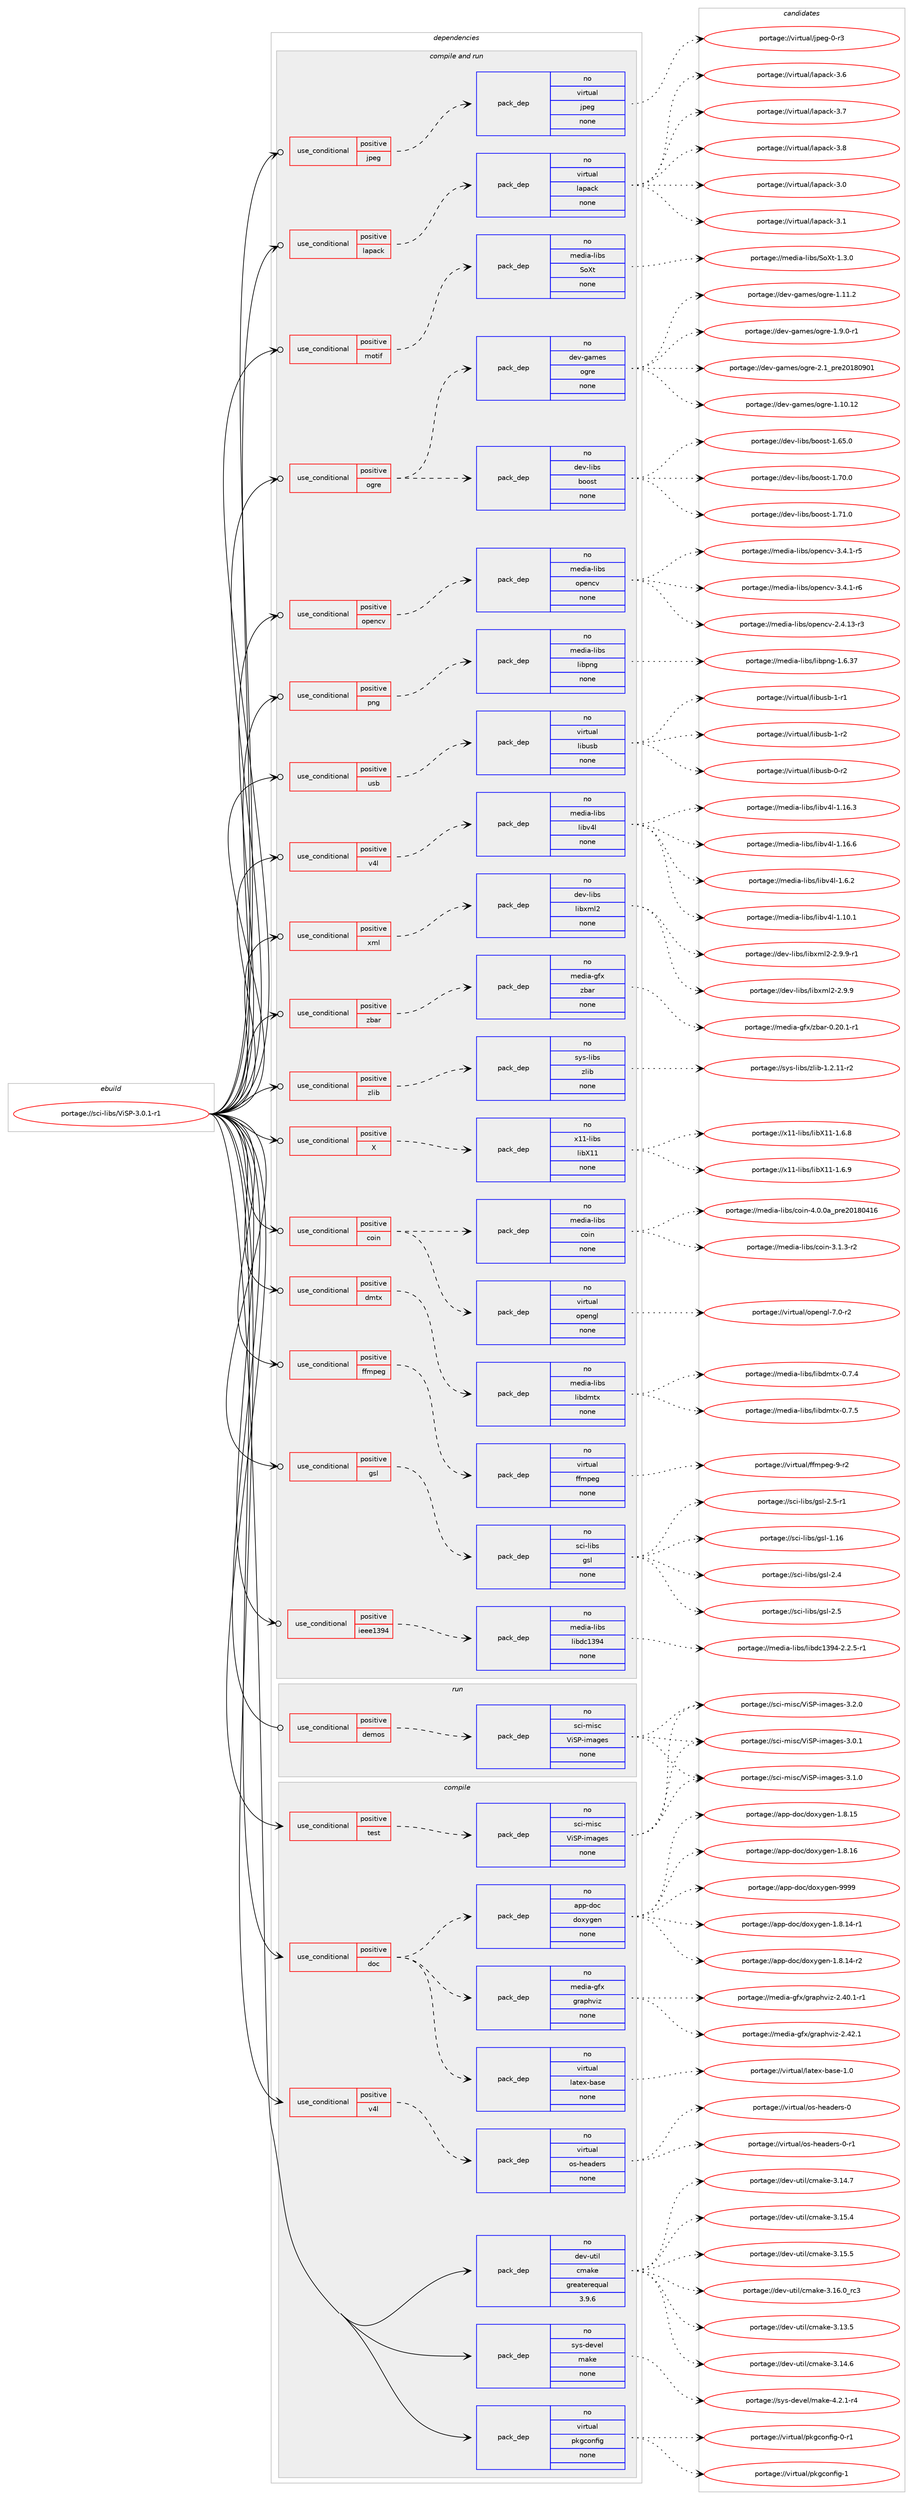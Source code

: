 digraph prolog {

# *************
# Graph options
# *************

newrank=true;
concentrate=true;
compound=true;
graph [rankdir=LR,fontname=Helvetica,fontsize=10,ranksep=1.5];#, ranksep=2.5, nodesep=0.2];
edge  [arrowhead=vee];
node  [fontname=Helvetica,fontsize=10];

# **********
# The ebuild
# **********

subgraph cluster_leftcol {
color=gray;
rank=same;
label=<<i>ebuild</i>>;
id [label="portage://sci-libs/ViSP-3.0.1-r1", color=red, width=4, href="../sci-libs/ViSP-3.0.1-r1.svg"];
}

# ****************
# The dependencies
# ****************

subgraph cluster_midcol {
color=gray;
label=<<i>dependencies</i>>;
subgraph cluster_compile {
fillcolor="#eeeeee";
style=filled;
label=<<i>compile</i>>;
subgraph cond96076 {
dependency388490 [label=<<TABLE BORDER="0" CELLBORDER="1" CELLSPACING="0" CELLPADDING="4"><TR><TD ROWSPAN="3" CELLPADDING="10">use_conditional</TD></TR><TR><TD>positive</TD></TR><TR><TD>doc</TD></TR></TABLE>>, shape=none, color=red];
subgraph pack285833 {
dependency388491 [label=<<TABLE BORDER="0" CELLBORDER="1" CELLSPACING="0" CELLPADDING="4" WIDTH="220"><TR><TD ROWSPAN="6" CELLPADDING="30">pack_dep</TD></TR><TR><TD WIDTH="110">no</TD></TR><TR><TD>app-doc</TD></TR><TR><TD>doxygen</TD></TR><TR><TD>none</TD></TR><TR><TD></TD></TR></TABLE>>, shape=none, color=blue];
}
dependency388490:e -> dependency388491:w [weight=20,style="dashed",arrowhead="vee"];
subgraph pack285834 {
dependency388492 [label=<<TABLE BORDER="0" CELLBORDER="1" CELLSPACING="0" CELLPADDING="4" WIDTH="220"><TR><TD ROWSPAN="6" CELLPADDING="30">pack_dep</TD></TR><TR><TD WIDTH="110">no</TD></TR><TR><TD>virtual</TD></TR><TR><TD>latex-base</TD></TR><TR><TD>none</TD></TR><TR><TD></TD></TR></TABLE>>, shape=none, color=blue];
}
dependency388490:e -> dependency388492:w [weight=20,style="dashed",arrowhead="vee"];
subgraph pack285835 {
dependency388493 [label=<<TABLE BORDER="0" CELLBORDER="1" CELLSPACING="0" CELLPADDING="4" WIDTH="220"><TR><TD ROWSPAN="6" CELLPADDING="30">pack_dep</TD></TR><TR><TD WIDTH="110">no</TD></TR><TR><TD>media-gfx</TD></TR><TR><TD>graphviz</TD></TR><TR><TD>none</TD></TR><TR><TD></TD></TR></TABLE>>, shape=none, color=blue];
}
dependency388490:e -> dependency388493:w [weight=20,style="dashed",arrowhead="vee"];
}
id:e -> dependency388490:w [weight=20,style="solid",arrowhead="vee"];
subgraph cond96077 {
dependency388494 [label=<<TABLE BORDER="0" CELLBORDER="1" CELLSPACING="0" CELLPADDING="4"><TR><TD ROWSPAN="3" CELLPADDING="10">use_conditional</TD></TR><TR><TD>positive</TD></TR><TR><TD>test</TD></TR></TABLE>>, shape=none, color=red];
subgraph pack285836 {
dependency388495 [label=<<TABLE BORDER="0" CELLBORDER="1" CELLSPACING="0" CELLPADDING="4" WIDTH="220"><TR><TD ROWSPAN="6" CELLPADDING="30">pack_dep</TD></TR><TR><TD WIDTH="110">no</TD></TR><TR><TD>sci-misc</TD></TR><TR><TD>ViSP-images</TD></TR><TR><TD>none</TD></TR><TR><TD></TD></TR></TABLE>>, shape=none, color=blue];
}
dependency388494:e -> dependency388495:w [weight=20,style="dashed",arrowhead="vee"];
}
id:e -> dependency388494:w [weight=20,style="solid",arrowhead="vee"];
subgraph cond96078 {
dependency388496 [label=<<TABLE BORDER="0" CELLBORDER="1" CELLSPACING="0" CELLPADDING="4"><TR><TD ROWSPAN="3" CELLPADDING="10">use_conditional</TD></TR><TR><TD>positive</TD></TR><TR><TD>v4l</TD></TR></TABLE>>, shape=none, color=red];
subgraph pack285837 {
dependency388497 [label=<<TABLE BORDER="0" CELLBORDER="1" CELLSPACING="0" CELLPADDING="4" WIDTH="220"><TR><TD ROWSPAN="6" CELLPADDING="30">pack_dep</TD></TR><TR><TD WIDTH="110">no</TD></TR><TR><TD>virtual</TD></TR><TR><TD>os-headers</TD></TR><TR><TD>none</TD></TR><TR><TD></TD></TR></TABLE>>, shape=none, color=blue];
}
dependency388496:e -> dependency388497:w [weight=20,style="dashed",arrowhead="vee"];
}
id:e -> dependency388496:w [weight=20,style="solid",arrowhead="vee"];
subgraph pack285838 {
dependency388498 [label=<<TABLE BORDER="0" CELLBORDER="1" CELLSPACING="0" CELLPADDING="4" WIDTH="220"><TR><TD ROWSPAN="6" CELLPADDING="30">pack_dep</TD></TR><TR><TD WIDTH="110">no</TD></TR><TR><TD>dev-util</TD></TR><TR><TD>cmake</TD></TR><TR><TD>greaterequal</TD></TR><TR><TD>3.9.6</TD></TR></TABLE>>, shape=none, color=blue];
}
id:e -> dependency388498:w [weight=20,style="solid",arrowhead="vee"];
subgraph pack285839 {
dependency388499 [label=<<TABLE BORDER="0" CELLBORDER="1" CELLSPACING="0" CELLPADDING="4" WIDTH="220"><TR><TD ROWSPAN="6" CELLPADDING="30">pack_dep</TD></TR><TR><TD WIDTH="110">no</TD></TR><TR><TD>sys-devel</TD></TR><TR><TD>make</TD></TR><TR><TD>none</TD></TR><TR><TD></TD></TR></TABLE>>, shape=none, color=blue];
}
id:e -> dependency388499:w [weight=20,style="solid",arrowhead="vee"];
subgraph pack285840 {
dependency388500 [label=<<TABLE BORDER="0" CELLBORDER="1" CELLSPACING="0" CELLPADDING="4" WIDTH="220"><TR><TD ROWSPAN="6" CELLPADDING="30">pack_dep</TD></TR><TR><TD WIDTH="110">no</TD></TR><TR><TD>virtual</TD></TR><TR><TD>pkgconfig</TD></TR><TR><TD>none</TD></TR><TR><TD></TD></TR></TABLE>>, shape=none, color=blue];
}
id:e -> dependency388500:w [weight=20,style="solid",arrowhead="vee"];
}
subgraph cluster_compileandrun {
fillcolor="#eeeeee";
style=filled;
label=<<i>compile and run</i>>;
subgraph cond96079 {
dependency388501 [label=<<TABLE BORDER="0" CELLBORDER="1" CELLSPACING="0" CELLPADDING="4"><TR><TD ROWSPAN="3" CELLPADDING="10">use_conditional</TD></TR><TR><TD>positive</TD></TR><TR><TD>X</TD></TR></TABLE>>, shape=none, color=red];
subgraph pack285841 {
dependency388502 [label=<<TABLE BORDER="0" CELLBORDER="1" CELLSPACING="0" CELLPADDING="4" WIDTH="220"><TR><TD ROWSPAN="6" CELLPADDING="30">pack_dep</TD></TR><TR><TD WIDTH="110">no</TD></TR><TR><TD>x11-libs</TD></TR><TR><TD>libX11</TD></TR><TR><TD>none</TD></TR><TR><TD></TD></TR></TABLE>>, shape=none, color=blue];
}
dependency388501:e -> dependency388502:w [weight=20,style="dashed",arrowhead="vee"];
}
id:e -> dependency388501:w [weight=20,style="solid",arrowhead="odotvee"];
subgraph cond96080 {
dependency388503 [label=<<TABLE BORDER="0" CELLBORDER="1" CELLSPACING="0" CELLPADDING="4"><TR><TD ROWSPAN="3" CELLPADDING="10">use_conditional</TD></TR><TR><TD>positive</TD></TR><TR><TD>coin</TD></TR></TABLE>>, shape=none, color=red];
subgraph pack285842 {
dependency388504 [label=<<TABLE BORDER="0" CELLBORDER="1" CELLSPACING="0" CELLPADDING="4" WIDTH="220"><TR><TD ROWSPAN="6" CELLPADDING="30">pack_dep</TD></TR><TR><TD WIDTH="110">no</TD></TR><TR><TD>media-libs</TD></TR><TR><TD>coin</TD></TR><TR><TD>none</TD></TR><TR><TD></TD></TR></TABLE>>, shape=none, color=blue];
}
dependency388503:e -> dependency388504:w [weight=20,style="dashed",arrowhead="vee"];
subgraph pack285843 {
dependency388505 [label=<<TABLE BORDER="0" CELLBORDER="1" CELLSPACING="0" CELLPADDING="4" WIDTH="220"><TR><TD ROWSPAN="6" CELLPADDING="30">pack_dep</TD></TR><TR><TD WIDTH="110">no</TD></TR><TR><TD>virtual</TD></TR><TR><TD>opengl</TD></TR><TR><TD>none</TD></TR><TR><TD></TD></TR></TABLE>>, shape=none, color=blue];
}
dependency388503:e -> dependency388505:w [weight=20,style="dashed",arrowhead="vee"];
}
id:e -> dependency388503:w [weight=20,style="solid",arrowhead="odotvee"];
subgraph cond96081 {
dependency388506 [label=<<TABLE BORDER="0" CELLBORDER="1" CELLSPACING="0" CELLPADDING="4"><TR><TD ROWSPAN="3" CELLPADDING="10">use_conditional</TD></TR><TR><TD>positive</TD></TR><TR><TD>dmtx</TD></TR></TABLE>>, shape=none, color=red];
subgraph pack285844 {
dependency388507 [label=<<TABLE BORDER="0" CELLBORDER="1" CELLSPACING="0" CELLPADDING="4" WIDTH="220"><TR><TD ROWSPAN="6" CELLPADDING="30">pack_dep</TD></TR><TR><TD WIDTH="110">no</TD></TR><TR><TD>media-libs</TD></TR><TR><TD>libdmtx</TD></TR><TR><TD>none</TD></TR><TR><TD></TD></TR></TABLE>>, shape=none, color=blue];
}
dependency388506:e -> dependency388507:w [weight=20,style="dashed",arrowhead="vee"];
}
id:e -> dependency388506:w [weight=20,style="solid",arrowhead="odotvee"];
subgraph cond96082 {
dependency388508 [label=<<TABLE BORDER="0" CELLBORDER="1" CELLSPACING="0" CELLPADDING="4"><TR><TD ROWSPAN="3" CELLPADDING="10">use_conditional</TD></TR><TR><TD>positive</TD></TR><TR><TD>ffmpeg</TD></TR></TABLE>>, shape=none, color=red];
subgraph pack285845 {
dependency388509 [label=<<TABLE BORDER="0" CELLBORDER="1" CELLSPACING="0" CELLPADDING="4" WIDTH="220"><TR><TD ROWSPAN="6" CELLPADDING="30">pack_dep</TD></TR><TR><TD WIDTH="110">no</TD></TR><TR><TD>virtual</TD></TR><TR><TD>ffmpeg</TD></TR><TR><TD>none</TD></TR><TR><TD></TD></TR></TABLE>>, shape=none, color=blue];
}
dependency388508:e -> dependency388509:w [weight=20,style="dashed",arrowhead="vee"];
}
id:e -> dependency388508:w [weight=20,style="solid",arrowhead="odotvee"];
subgraph cond96083 {
dependency388510 [label=<<TABLE BORDER="0" CELLBORDER="1" CELLSPACING="0" CELLPADDING="4"><TR><TD ROWSPAN="3" CELLPADDING="10">use_conditional</TD></TR><TR><TD>positive</TD></TR><TR><TD>gsl</TD></TR></TABLE>>, shape=none, color=red];
subgraph pack285846 {
dependency388511 [label=<<TABLE BORDER="0" CELLBORDER="1" CELLSPACING="0" CELLPADDING="4" WIDTH="220"><TR><TD ROWSPAN="6" CELLPADDING="30">pack_dep</TD></TR><TR><TD WIDTH="110">no</TD></TR><TR><TD>sci-libs</TD></TR><TR><TD>gsl</TD></TR><TR><TD>none</TD></TR><TR><TD></TD></TR></TABLE>>, shape=none, color=blue];
}
dependency388510:e -> dependency388511:w [weight=20,style="dashed",arrowhead="vee"];
}
id:e -> dependency388510:w [weight=20,style="solid",arrowhead="odotvee"];
subgraph cond96084 {
dependency388512 [label=<<TABLE BORDER="0" CELLBORDER="1" CELLSPACING="0" CELLPADDING="4"><TR><TD ROWSPAN="3" CELLPADDING="10">use_conditional</TD></TR><TR><TD>positive</TD></TR><TR><TD>ieee1394</TD></TR></TABLE>>, shape=none, color=red];
subgraph pack285847 {
dependency388513 [label=<<TABLE BORDER="0" CELLBORDER="1" CELLSPACING="0" CELLPADDING="4" WIDTH="220"><TR><TD ROWSPAN="6" CELLPADDING="30">pack_dep</TD></TR><TR><TD WIDTH="110">no</TD></TR><TR><TD>media-libs</TD></TR><TR><TD>libdc1394</TD></TR><TR><TD>none</TD></TR><TR><TD></TD></TR></TABLE>>, shape=none, color=blue];
}
dependency388512:e -> dependency388513:w [weight=20,style="dashed",arrowhead="vee"];
}
id:e -> dependency388512:w [weight=20,style="solid",arrowhead="odotvee"];
subgraph cond96085 {
dependency388514 [label=<<TABLE BORDER="0" CELLBORDER="1" CELLSPACING="0" CELLPADDING="4"><TR><TD ROWSPAN="3" CELLPADDING="10">use_conditional</TD></TR><TR><TD>positive</TD></TR><TR><TD>jpeg</TD></TR></TABLE>>, shape=none, color=red];
subgraph pack285848 {
dependency388515 [label=<<TABLE BORDER="0" CELLBORDER="1" CELLSPACING="0" CELLPADDING="4" WIDTH="220"><TR><TD ROWSPAN="6" CELLPADDING="30">pack_dep</TD></TR><TR><TD WIDTH="110">no</TD></TR><TR><TD>virtual</TD></TR><TR><TD>jpeg</TD></TR><TR><TD>none</TD></TR><TR><TD></TD></TR></TABLE>>, shape=none, color=blue];
}
dependency388514:e -> dependency388515:w [weight=20,style="dashed",arrowhead="vee"];
}
id:e -> dependency388514:w [weight=20,style="solid",arrowhead="odotvee"];
subgraph cond96086 {
dependency388516 [label=<<TABLE BORDER="0" CELLBORDER="1" CELLSPACING="0" CELLPADDING="4"><TR><TD ROWSPAN="3" CELLPADDING="10">use_conditional</TD></TR><TR><TD>positive</TD></TR><TR><TD>lapack</TD></TR></TABLE>>, shape=none, color=red];
subgraph pack285849 {
dependency388517 [label=<<TABLE BORDER="0" CELLBORDER="1" CELLSPACING="0" CELLPADDING="4" WIDTH="220"><TR><TD ROWSPAN="6" CELLPADDING="30">pack_dep</TD></TR><TR><TD WIDTH="110">no</TD></TR><TR><TD>virtual</TD></TR><TR><TD>lapack</TD></TR><TR><TD>none</TD></TR><TR><TD></TD></TR></TABLE>>, shape=none, color=blue];
}
dependency388516:e -> dependency388517:w [weight=20,style="dashed",arrowhead="vee"];
}
id:e -> dependency388516:w [weight=20,style="solid",arrowhead="odotvee"];
subgraph cond96087 {
dependency388518 [label=<<TABLE BORDER="0" CELLBORDER="1" CELLSPACING="0" CELLPADDING="4"><TR><TD ROWSPAN="3" CELLPADDING="10">use_conditional</TD></TR><TR><TD>positive</TD></TR><TR><TD>motif</TD></TR></TABLE>>, shape=none, color=red];
subgraph pack285850 {
dependency388519 [label=<<TABLE BORDER="0" CELLBORDER="1" CELLSPACING="0" CELLPADDING="4" WIDTH="220"><TR><TD ROWSPAN="6" CELLPADDING="30">pack_dep</TD></TR><TR><TD WIDTH="110">no</TD></TR><TR><TD>media-libs</TD></TR><TR><TD>SoXt</TD></TR><TR><TD>none</TD></TR><TR><TD></TD></TR></TABLE>>, shape=none, color=blue];
}
dependency388518:e -> dependency388519:w [weight=20,style="dashed",arrowhead="vee"];
}
id:e -> dependency388518:w [weight=20,style="solid",arrowhead="odotvee"];
subgraph cond96088 {
dependency388520 [label=<<TABLE BORDER="0" CELLBORDER="1" CELLSPACING="0" CELLPADDING="4"><TR><TD ROWSPAN="3" CELLPADDING="10">use_conditional</TD></TR><TR><TD>positive</TD></TR><TR><TD>ogre</TD></TR></TABLE>>, shape=none, color=red];
subgraph pack285851 {
dependency388521 [label=<<TABLE BORDER="0" CELLBORDER="1" CELLSPACING="0" CELLPADDING="4" WIDTH="220"><TR><TD ROWSPAN="6" CELLPADDING="30">pack_dep</TD></TR><TR><TD WIDTH="110">no</TD></TR><TR><TD>dev-games</TD></TR><TR><TD>ogre</TD></TR><TR><TD>none</TD></TR><TR><TD></TD></TR></TABLE>>, shape=none, color=blue];
}
dependency388520:e -> dependency388521:w [weight=20,style="dashed",arrowhead="vee"];
subgraph pack285852 {
dependency388522 [label=<<TABLE BORDER="0" CELLBORDER="1" CELLSPACING="0" CELLPADDING="4" WIDTH="220"><TR><TD ROWSPAN="6" CELLPADDING="30">pack_dep</TD></TR><TR><TD WIDTH="110">no</TD></TR><TR><TD>dev-libs</TD></TR><TR><TD>boost</TD></TR><TR><TD>none</TD></TR><TR><TD></TD></TR></TABLE>>, shape=none, color=blue];
}
dependency388520:e -> dependency388522:w [weight=20,style="dashed",arrowhead="vee"];
}
id:e -> dependency388520:w [weight=20,style="solid",arrowhead="odotvee"];
subgraph cond96089 {
dependency388523 [label=<<TABLE BORDER="0" CELLBORDER="1" CELLSPACING="0" CELLPADDING="4"><TR><TD ROWSPAN="3" CELLPADDING="10">use_conditional</TD></TR><TR><TD>positive</TD></TR><TR><TD>opencv</TD></TR></TABLE>>, shape=none, color=red];
subgraph pack285853 {
dependency388524 [label=<<TABLE BORDER="0" CELLBORDER="1" CELLSPACING="0" CELLPADDING="4" WIDTH="220"><TR><TD ROWSPAN="6" CELLPADDING="30">pack_dep</TD></TR><TR><TD WIDTH="110">no</TD></TR><TR><TD>media-libs</TD></TR><TR><TD>opencv</TD></TR><TR><TD>none</TD></TR><TR><TD></TD></TR></TABLE>>, shape=none, color=blue];
}
dependency388523:e -> dependency388524:w [weight=20,style="dashed",arrowhead="vee"];
}
id:e -> dependency388523:w [weight=20,style="solid",arrowhead="odotvee"];
subgraph cond96090 {
dependency388525 [label=<<TABLE BORDER="0" CELLBORDER="1" CELLSPACING="0" CELLPADDING="4"><TR><TD ROWSPAN="3" CELLPADDING="10">use_conditional</TD></TR><TR><TD>positive</TD></TR><TR><TD>png</TD></TR></TABLE>>, shape=none, color=red];
subgraph pack285854 {
dependency388526 [label=<<TABLE BORDER="0" CELLBORDER="1" CELLSPACING="0" CELLPADDING="4" WIDTH="220"><TR><TD ROWSPAN="6" CELLPADDING="30">pack_dep</TD></TR><TR><TD WIDTH="110">no</TD></TR><TR><TD>media-libs</TD></TR><TR><TD>libpng</TD></TR><TR><TD>none</TD></TR><TR><TD></TD></TR></TABLE>>, shape=none, color=blue];
}
dependency388525:e -> dependency388526:w [weight=20,style="dashed",arrowhead="vee"];
}
id:e -> dependency388525:w [weight=20,style="solid",arrowhead="odotvee"];
subgraph cond96091 {
dependency388527 [label=<<TABLE BORDER="0" CELLBORDER="1" CELLSPACING="0" CELLPADDING="4"><TR><TD ROWSPAN="3" CELLPADDING="10">use_conditional</TD></TR><TR><TD>positive</TD></TR><TR><TD>usb</TD></TR></TABLE>>, shape=none, color=red];
subgraph pack285855 {
dependency388528 [label=<<TABLE BORDER="0" CELLBORDER="1" CELLSPACING="0" CELLPADDING="4" WIDTH="220"><TR><TD ROWSPAN="6" CELLPADDING="30">pack_dep</TD></TR><TR><TD WIDTH="110">no</TD></TR><TR><TD>virtual</TD></TR><TR><TD>libusb</TD></TR><TR><TD>none</TD></TR><TR><TD></TD></TR></TABLE>>, shape=none, color=blue];
}
dependency388527:e -> dependency388528:w [weight=20,style="dashed",arrowhead="vee"];
}
id:e -> dependency388527:w [weight=20,style="solid",arrowhead="odotvee"];
subgraph cond96092 {
dependency388529 [label=<<TABLE BORDER="0" CELLBORDER="1" CELLSPACING="0" CELLPADDING="4"><TR><TD ROWSPAN="3" CELLPADDING="10">use_conditional</TD></TR><TR><TD>positive</TD></TR><TR><TD>v4l</TD></TR></TABLE>>, shape=none, color=red];
subgraph pack285856 {
dependency388530 [label=<<TABLE BORDER="0" CELLBORDER="1" CELLSPACING="0" CELLPADDING="4" WIDTH="220"><TR><TD ROWSPAN="6" CELLPADDING="30">pack_dep</TD></TR><TR><TD WIDTH="110">no</TD></TR><TR><TD>media-libs</TD></TR><TR><TD>libv4l</TD></TR><TR><TD>none</TD></TR><TR><TD></TD></TR></TABLE>>, shape=none, color=blue];
}
dependency388529:e -> dependency388530:w [weight=20,style="dashed",arrowhead="vee"];
}
id:e -> dependency388529:w [weight=20,style="solid",arrowhead="odotvee"];
subgraph cond96093 {
dependency388531 [label=<<TABLE BORDER="0" CELLBORDER="1" CELLSPACING="0" CELLPADDING="4"><TR><TD ROWSPAN="3" CELLPADDING="10">use_conditional</TD></TR><TR><TD>positive</TD></TR><TR><TD>xml</TD></TR></TABLE>>, shape=none, color=red];
subgraph pack285857 {
dependency388532 [label=<<TABLE BORDER="0" CELLBORDER="1" CELLSPACING="0" CELLPADDING="4" WIDTH="220"><TR><TD ROWSPAN="6" CELLPADDING="30">pack_dep</TD></TR><TR><TD WIDTH="110">no</TD></TR><TR><TD>dev-libs</TD></TR><TR><TD>libxml2</TD></TR><TR><TD>none</TD></TR><TR><TD></TD></TR></TABLE>>, shape=none, color=blue];
}
dependency388531:e -> dependency388532:w [weight=20,style="dashed",arrowhead="vee"];
}
id:e -> dependency388531:w [weight=20,style="solid",arrowhead="odotvee"];
subgraph cond96094 {
dependency388533 [label=<<TABLE BORDER="0" CELLBORDER="1" CELLSPACING="0" CELLPADDING="4"><TR><TD ROWSPAN="3" CELLPADDING="10">use_conditional</TD></TR><TR><TD>positive</TD></TR><TR><TD>zbar</TD></TR></TABLE>>, shape=none, color=red];
subgraph pack285858 {
dependency388534 [label=<<TABLE BORDER="0" CELLBORDER="1" CELLSPACING="0" CELLPADDING="4" WIDTH="220"><TR><TD ROWSPAN="6" CELLPADDING="30">pack_dep</TD></TR><TR><TD WIDTH="110">no</TD></TR><TR><TD>media-gfx</TD></TR><TR><TD>zbar</TD></TR><TR><TD>none</TD></TR><TR><TD></TD></TR></TABLE>>, shape=none, color=blue];
}
dependency388533:e -> dependency388534:w [weight=20,style="dashed",arrowhead="vee"];
}
id:e -> dependency388533:w [weight=20,style="solid",arrowhead="odotvee"];
subgraph cond96095 {
dependency388535 [label=<<TABLE BORDER="0" CELLBORDER="1" CELLSPACING="0" CELLPADDING="4"><TR><TD ROWSPAN="3" CELLPADDING="10">use_conditional</TD></TR><TR><TD>positive</TD></TR><TR><TD>zlib</TD></TR></TABLE>>, shape=none, color=red];
subgraph pack285859 {
dependency388536 [label=<<TABLE BORDER="0" CELLBORDER="1" CELLSPACING="0" CELLPADDING="4" WIDTH="220"><TR><TD ROWSPAN="6" CELLPADDING="30">pack_dep</TD></TR><TR><TD WIDTH="110">no</TD></TR><TR><TD>sys-libs</TD></TR><TR><TD>zlib</TD></TR><TR><TD>none</TD></TR><TR><TD></TD></TR></TABLE>>, shape=none, color=blue];
}
dependency388535:e -> dependency388536:w [weight=20,style="dashed",arrowhead="vee"];
}
id:e -> dependency388535:w [weight=20,style="solid",arrowhead="odotvee"];
}
subgraph cluster_run {
fillcolor="#eeeeee";
style=filled;
label=<<i>run</i>>;
subgraph cond96096 {
dependency388537 [label=<<TABLE BORDER="0" CELLBORDER="1" CELLSPACING="0" CELLPADDING="4"><TR><TD ROWSPAN="3" CELLPADDING="10">use_conditional</TD></TR><TR><TD>positive</TD></TR><TR><TD>demos</TD></TR></TABLE>>, shape=none, color=red];
subgraph pack285860 {
dependency388538 [label=<<TABLE BORDER="0" CELLBORDER="1" CELLSPACING="0" CELLPADDING="4" WIDTH="220"><TR><TD ROWSPAN="6" CELLPADDING="30">pack_dep</TD></TR><TR><TD WIDTH="110">no</TD></TR><TR><TD>sci-misc</TD></TR><TR><TD>ViSP-images</TD></TR><TR><TD>none</TD></TR><TR><TD></TD></TR></TABLE>>, shape=none, color=blue];
}
dependency388537:e -> dependency388538:w [weight=20,style="dashed",arrowhead="vee"];
}
id:e -> dependency388537:w [weight=20,style="solid",arrowhead="odot"];
}
}

# **************
# The candidates
# **************

subgraph cluster_choices {
rank=same;
color=gray;
label=<<i>candidates</i>>;

subgraph choice285833 {
color=black;
nodesep=1;
choiceportage97112112451001119947100111120121103101110454946564649524511449 [label="portage://app-doc/doxygen-1.8.14-r1", color=red, width=4,href="../app-doc/doxygen-1.8.14-r1.svg"];
choiceportage97112112451001119947100111120121103101110454946564649524511450 [label="portage://app-doc/doxygen-1.8.14-r2", color=red, width=4,href="../app-doc/doxygen-1.8.14-r2.svg"];
choiceportage9711211245100111994710011112012110310111045494656464953 [label="portage://app-doc/doxygen-1.8.15", color=red, width=4,href="../app-doc/doxygen-1.8.15.svg"];
choiceportage9711211245100111994710011112012110310111045494656464954 [label="portage://app-doc/doxygen-1.8.16", color=red, width=4,href="../app-doc/doxygen-1.8.16.svg"];
choiceportage971121124510011199471001111201211031011104557575757 [label="portage://app-doc/doxygen-9999", color=red, width=4,href="../app-doc/doxygen-9999.svg"];
dependency388491:e -> choiceportage97112112451001119947100111120121103101110454946564649524511449:w [style=dotted,weight="100"];
dependency388491:e -> choiceportage97112112451001119947100111120121103101110454946564649524511450:w [style=dotted,weight="100"];
dependency388491:e -> choiceportage9711211245100111994710011112012110310111045494656464953:w [style=dotted,weight="100"];
dependency388491:e -> choiceportage9711211245100111994710011112012110310111045494656464954:w [style=dotted,weight="100"];
dependency388491:e -> choiceportage971121124510011199471001111201211031011104557575757:w [style=dotted,weight="100"];
}
subgraph choice285834 {
color=black;
nodesep=1;
choiceportage11810511411611797108471089711610112045989711510145494648 [label="portage://virtual/latex-base-1.0", color=red, width=4,href="../virtual/latex-base-1.0.svg"];
dependency388492:e -> choiceportage11810511411611797108471089711610112045989711510145494648:w [style=dotted,weight="100"];
}
subgraph choice285835 {
color=black;
nodesep=1;
choiceportage10910110010597451031021204710311497112104118105122455046524846494511449 [label="portage://media-gfx/graphviz-2.40.1-r1", color=red, width=4,href="../media-gfx/graphviz-2.40.1-r1.svg"];
choiceportage1091011001059745103102120471031149711210411810512245504652504649 [label="portage://media-gfx/graphviz-2.42.1", color=red, width=4,href="../media-gfx/graphviz-2.42.1.svg"];
dependency388493:e -> choiceportage10910110010597451031021204710311497112104118105122455046524846494511449:w [style=dotted,weight="100"];
dependency388493:e -> choiceportage1091011001059745103102120471031149711210411810512245504652504649:w [style=dotted,weight="100"];
}
subgraph choice285836 {
color=black;
nodesep=1;
choiceportage115991054510910511599478610583804510510997103101115455146484649 [label="portage://sci-misc/ViSP-images-3.0.1", color=red, width=4,href="../sci-misc/ViSP-images-3.0.1.svg"];
choiceportage115991054510910511599478610583804510510997103101115455146494648 [label="portage://sci-misc/ViSP-images-3.1.0", color=red, width=4,href="../sci-misc/ViSP-images-3.1.0.svg"];
choiceportage115991054510910511599478610583804510510997103101115455146504648 [label="portage://sci-misc/ViSP-images-3.2.0", color=red, width=4,href="../sci-misc/ViSP-images-3.2.0.svg"];
dependency388495:e -> choiceportage115991054510910511599478610583804510510997103101115455146484649:w [style=dotted,weight="100"];
dependency388495:e -> choiceportage115991054510910511599478610583804510510997103101115455146494648:w [style=dotted,weight="100"];
dependency388495:e -> choiceportage115991054510910511599478610583804510510997103101115455146504648:w [style=dotted,weight="100"];
}
subgraph choice285837 {
color=black;
nodesep=1;
choiceportage118105114116117971084711111545104101971001011141154548 [label="portage://virtual/os-headers-0", color=red, width=4,href="../virtual/os-headers-0.svg"];
choiceportage1181051141161179710847111115451041019710010111411545484511449 [label="portage://virtual/os-headers-0-r1", color=red, width=4,href="../virtual/os-headers-0-r1.svg"];
dependency388497:e -> choiceportage118105114116117971084711111545104101971001011141154548:w [style=dotted,weight="100"];
dependency388497:e -> choiceportage1181051141161179710847111115451041019710010111411545484511449:w [style=dotted,weight="100"];
}
subgraph choice285838 {
color=black;
nodesep=1;
choiceportage1001011184511711610510847991099710710145514649514653 [label="portage://dev-util/cmake-3.13.5", color=red, width=4,href="../dev-util/cmake-3.13.5.svg"];
choiceportage1001011184511711610510847991099710710145514649524654 [label="portage://dev-util/cmake-3.14.6", color=red, width=4,href="../dev-util/cmake-3.14.6.svg"];
choiceportage1001011184511711610510847991099710710145514649524655 [label="portage://dev-util/cmake-3.14.7", color=red, width=4,href="../dev-util/cmake-3.14.7.svg"];
choiceportage1001011184511711610510847991099710710145514649534652 [label="portage://dev-util/cmake-3.15.4", color=red, width=4,href="../dev-util/cmake-3.15.4.svg"];
choiceportage1001011184511711610510847991099710710145514649534653 [label="portage://dev-util/cmake-3.15.5", color=red, width=4,href="../dev-util/cmake-3.15.5.svg"];
choiceportage1001011184511711610510847991099710710145514649544648951149951 [label="portage://dev-util/cmake-3.16.0_rc3", color=red, width=4,href="../dev-util/cmake-3.16.0_rc3.svg"];
dependency388498:e -> choiceportage1001011184511711610510847991099710710145514649514653:w [style=dotted,weight="100"];
dependency388498:e -> choiceportage1001011184511711610510847991099710710145514649524654:w [style=dotted,weight="100"];
dependency388498:e -> choiceportage1001011184511711610510847991099710710145514649524655:w [style=dotted,weight="100"];
dependency388498:e -> choiceportage1001011184511711610510847991099710710145514649534652:w [style=dotted,weight="100"];
dependency388498:e -> choiceportage1001011184511711610510847991099710710145514649534653:w [style=dotted,weight="100"];
dependency388498:e -> choiceportage1001011184511711610510847991099710710145514649544648951149951:w [style=dotted,weight="100"];
}
subgraph choice285839 {
color=black;
nodesep=1;
choiceportage1151211154510010111810110847109971071014552465046494511452 [label="portage://sys-devel/make-4.2.1-r4", color=red, width=4,href="../sys-devel/make-4.2.1-r4.svg"];
dependency388499:e -> choiceportage1151211154510010111810110847109971071014552465046494511452:w [style=dotted,weight="100"];
}
subgraph choice285840 {
color=black;
nodesep=1;
choiceportage11810511411611797108471121071039911111010210510345484511449 [label="portage://virtual/pkgconfig-0-r1", color=red, width=4,href="../virtual/pkgconfig-0-r1.svg"];
choiceportage1181051141161179710847112107103991111101021051034549 [label="portage://virtual/pkgconfig-1", color=red, width=4,href="../virtual/pkgconfig-1.svg"];
dependency388500:e -> choiceportage11810511411611797108471121071039911111010210510345484511449:w [style=dotted,weight="100"];
dependency388500:e -> choiceportage1181051141161179710847112107103991111101021051034549:w [style=dotted,weight="100"];
}
subgraph choice285841 {
color=black;
nodesep=1;
choiceportage120494945108105981154710810598884949454946544656 [label="portage://x11-libs/libX11-1.6.8", color=red, width=4,href="../x11-libs/libX11-1.6.8.svg"];
choiceportage120494945108105981154710810598884949454946544657 [label="portage://x11-libs/libX11-1.6.9", color=red, width=4,href="../x11-libs/libX11-1.6.9.svg"];
dependency388502:e -> choiceportage120494945108105981154710810598884949454946544656:w [style=dotted,weight="100"];
dependency388502:e -> choiceportage120494945108105981154710810598884949454946544657:w [style=dotted,weight="100"];
}
subgraph choice285842 {
color=black;
nodesep=1;
choiceportage10910110010597451081059811547991111051104551464946514511450 [label="portage://media-libs/coin-3.1.3-r2", color=red, width=4,href="../media-libs/coin-3.1.3-r2.svg"];
choiceportage109101100105974510810598115479911110511045524648464897951121141015048495648524954 [label="portage://media-libs/coin-4.0.0a_pre20180416", color=red, width=4,href="../media-libs/coin-4.0.0a_pre20180416.svg"];
dependency388504:e -> choiceportage10910110010597451081059811547991111051104551464946514511450:w [style=dotted,weight="100"];
dependency388504:e -> choiceportage109101100105974510810598115479911110511045524648464897951121141015048495648524954:w [style=dotted,weight="100"];
}
subgraph choice285843 {
color=black;
nodesep=1;
choiceportage1181051141161179710847111112101110103108455546484511450 [label="portage://virtual/opengl-7.0-r2", color=red, width=4,href="../virtual/opengl-7.0-r2.svg"];
dependency388505:e -> choiceportage1181051141161179710847111112101110103108455546484511450:w [style=dotted,weight="100"];
}
subgraph choice285844 {
color=black;
nodesep=1;
choiceportage1091011001059745108105981154710810598100109116120454846554652 [label="portage://media-libs/libdmtx-0.7.4", color=red, width=4,href="../media-libs/libdmtx-0.7.4.svg"];
choiceportage1091011001059745108105981154710810598100109116120454846554653 [label="portage://media-libs/libdmtx-0.7.5", color=red, width=4,href="../media-libs/libdmtx-0.7.5.svg"];
dependency388507:e -> choiceportage1091011001059745108105981154710810598100109116120454846554652:w [style=dotted,weight="100"];
dependency388507:e -> choiceportage1091011001059745108105981154710810598100109116120454846554653:w [style=dotted,weight="100"];
}
subgraph choice285845 {
color=black;
nodesep=1;
choiceportage118105114116117971084710210210911210110345574511450 [label="portage://virtual/ffmpeg-9-r2", color=red, width=4,href="../virtual/ffmpeg-9-r2.svg"];
dependency388509:e -> choiceportage118105114116117971084710210210911210110345574511450:w [style=dotted,weight="100"];
}
subgraph choice285846 {
color=black;
nodesep=1;
choiceportage115991054510810598115471031151084549464954 [label="portage://sci-libs/gsl-1.16", color=red, width=4,href="../sci-libs/gsl-1.16.svg"];
choiceportage1159910545108105981154710311510845504652 [label="portage://sci-libs/gsl-2.4", color=red, width=4,href="../sci-libs/gsl-2.4.svg"];
choiceportage1159910545108105981154710311510845504653 [label="portage://sci-libs/gsl-2.5", color=red, width=4,href="../sci-libs/gsl-2.5.svg"];
choiceportage11599105451081059811547103115108455046534511449 [label="portage://sci-libs/gsl-2.5-r1", color=red, width=4,href="../sci-libs/gsl-2.5-r1.svg"];
dependency388511:e -> choiceportage115991054510810598115471031151084549464954:w [style=dotted,weight="100"];
dependency388511:e -> choiceportage1159910545108105981154710311510845504652:w [style=dotted,weight="100"];
dependency388511:e -> choiceportage1159910545108105981154710311510845504653:w [style=dotted,weight="100"];
dependency388511:e -> choiceportage11599105451081059811547103115108455046534511449:w [style=dotted,weight="100"];
}
subgraph choice285847 {
color=black;
nodesep=1;
choiceportage109101100105974510810598115471081059810099495157524550465046534511449 [label="portage://media-libs/libdc1394-2.2.5-r1", color=red, width=4,href="../media-libs/libdc1394-2.2.5-r1.svg"];
dependency388513:e -> choiceportage109101100105974510810598115471081059810099495157524550465046534511449:w [style=dotted,weight="100"];
}
subgraph choice285848 {
color=black;
nodesep=1;
choiceportage118105114116117971084710611210110345484511451 [label="portage://virtual/jpeg-0-r3", color=red, width=4,href="../virtual/jpeg-0-r3.svg"];
dependency388515:e -> choiceportage118105114116117971084710611210110345484511451:w [style=dotted,weight="100"];
}
subgraph choice285849 {
color=black;
nodesep=1;
choiceportage118105114116117971084710897112979910745514648 [label="portage://virtual/lapack-3.0", color=red, width=4,href="../virtual/lapack-3.0.svg"];
choiceportage118105114116117971084710897112979910745514649 [label="portage://virtual/lapack-3.1", color=red, width=4,href="../virtual/lapack-3.1.svg"];
choiceportage118105114116117971084710897112979910745514654 [label="portage://virtual/lapack-3.6", color=red, width=4,href="../virtual/lapack-3.6.svg"];
choiceportage118105114116117971084710897112979910745514655 [label="portage://virtual/lapack-3.7", color=red, width=4,href="../virtual/lapack-3.7.svg"];
choiceportage118105114116117971084710897112979910745514656 [label="portage://virtual/lapack-3.8", color=red, width=4,href="../virtual/lapack-3.8.svg"];
dependency388517:e -> choiceportage118105114116117971084710897112979910745514648:w [style=dotted,weight="100"];
dependency388517:e -> choiceportage118105114116117971084710897112979910745514649:w [style=dotted,weight="100"];
dependency388517:e -> choiceportage118105114116117971084710897112979910745514654:w [style=dotted,weight="100"];
dependency388517:e -> choiceportage118105114116117971084710897112979910745514655:w [style=dotted,weight="100"];
dependency388517:e -> choiceportage118105114116117971084710897112979910745514656:w [style=dotted,weight="100"];
}
subgraph choice285850 {
color=black;
nodesep=1;
choiceportage109101100105974510810598115478311188116454946514648 [label="portage://media-libs/SoXt-1.3.0", color=red, width=4,href="../media-libs/SoXt-1.3.0.svg"];
dependency388519:e -> choiceportage109101100105974510810598115478311188116454946514648:w [style=dotted,weight="100"];
}
subgraph choice285851 {
color=black;
nodesep=1;
choiceportage1001011184510397109101115471111031141014549464948464950 [label="portage://dev-games/ogre-1.10.12", color=red, width=4,href="../dev-games/ogre-1.10.12.svg"];
choiceportage10010111845103971091011154711110311410145494649494650 [label="portage://dev-games/ogre-1.11.2", color=red, width=4,href="../dev-games/ogre-1.11.2.svg"];
choiceportage1001011184510397109101115471111031141014549465746484511449 [label="portage://dev-games/ogre-1.9.0-r1", color=red, width=4,href="../dev-games/ogre-1.9.0-r1.svg"];
choiceportage10010111845103971091011154711110311410145504649951121141015048495648574849 [label="portage://dev-games/ogre-2.1_pre20180901", color=red, width=4,href="../dev-games/ogre-2.1_pre20180901.svg"];
dependency388521:e -> choiceportage1001011184510397109101115471111031141014549464948464950:w [style=dotted,weight="100"];
dependency388521:e -> choiceportage10010111845103971091011154711110311410145494649494650:w [style=dotted,weight="100"];
dependency388521:e -> choiceportage1001011184510397109101115471111031141014549465746484511449:w [style=dotted,weight="100"];
dependency388521:e -> choiceportage10010111845103971091011154711110311410145504649951121141015048495648574849:w [style=dotted,weight="100"];
}
subgraph choice285852 {
color=black;
nodesep=1;
choiceportage1001011184510810598115479811111111511645494654534648 [label="portage://dev-libs/boost-1.65.0", color=red, width=4,href="../dev-libs/boost-1.65.0.svg"];
choiceportage1001011184510810598115479811111111511645494655484648 [label="portage://dev-libs/boost-1.70.0", color=red, width=4,href="../dev-libs/boost-1.70.0.svg"];
choiceportage1001011184510810598115479811111111511645494655494648 [label="portage://dev-libs/boost-1.71.0", color=red, width=4,href="../dev-libs/boost-1.71.0.svg"];
dependency388522:e -> choiceportage1001011184510810598115479811111111511645494654534648:w [style=dotted,weight="100"];
dependency388522:e -> choiceportage1001011184510810598115479811111111511645494655484648:w [style=dotted,weight="100"];
dependency388522:e -> choiceportage1001011184510810598115479811111111511645494655494648:w [style=dotted,weight="100"];
}
subgraph choice285853 {
color=black;
nodesep=1;
choiceportage1091011001059745108105981154711111210111099118455046524649514511451 [label="portage://media-libs/opencv-2.4.13-r3", color=red, width=4,href="../media-libs/opencv-2.4.13-r3.svg"];
choiceportage10910110010597451081059811547111112101110991184551465246494511453 [label="portage://media-libs/opencv-3.4.1-r5", color=red, width=4,href="../media-libs/opencv-3.4.1-r5.svg"];
choiceportage10910110010597451081059811547111112101110991184551465246494511454 [label="portage://media-libs/opencv-3.4.1-r6", color=red, width=4,href="../media-libs/opencv-3.4.1-r6.svg"];
dependency388524:e -> choiceportage1091011001059745108105981154711111210111099118455046524649514511451:w [style=dotted,weight="100"];
dependency388524:e -> choiceportage10910110010597451081059811547111112101110991184551465246494511453:w [style=dotted,weight="100"];
dependency388524:e -> choiceportage10910110010597451081059811547111112101110991184551465246494511454:w [style=dotted,weight="100"];
}
subgraph choice285854 {
color=black;
nodesep=1;
choiceportage109101100105974510810598115471081059811211010345494654465155 [label="portage://media-libs/libpng-1.6.37", color=red, width=4,href="../media-libs/libpng-1.6.37.svg"];
dependency388526:e -> choiceportage109101100105974510810598115471081059811211010345494654465155:w [style=dotted,weight="100"];
}
subgraph choice285855 {
color=black;
nodesep=1;
choiceportage1181051141161179710847108105981171159845484511450 [label="portage://virtual/libusb-0-r2", color=red, width=4,href="../virtual/libusb-0-r2.svg"];
choiceportage1181051141161179710847108105981171159845494511449 [label="portage://virtual/libusb-1-r1", color=red, width=4,href="../virtual/libusb-1-r1.svg"];
choiceportage1181051141161179710847108105981171159845494511450 [label="portage://virtual/libusb-1-r2", color=red, width=4,href="../virtual/libusb-1-r2.svg"];
dependency388528:e -> choiceportage1181051141161179710847108105981171159845484511450:w [style=dotted,weight="100"];
dependency388528:e -> choiceportage1181051141161179710847108105981171159845494511449:w [style=dotted,weight="100"];
dependency388528:e -> choiceportage1181051141161179710847108105981171159845494511450:w [style=dotted,weight="100"];
}
subgraph choice285856 {
color=black;
nodesep=1;
choiceportage10910110010597451081059811547108105981185210845494649484649 [label="portage://media-libs/libv4l-1.10.1", color=red, width=4,href="../media-libs/libv4l-1.10.1.svg"];
choiceportage10910110010597451081059811547108105981185210845494649544651 [label="portage://media-libs/libv4l-1.16.3", color=red, width=4,href="../media-libs/libv4l-1.16.3.svg"];
choiceportage10910110010597451081059811547108105981185210845494649544654 [label="portage://media-libs/libv4l-1.16.6", color=red, width=4,href="../media-libs/libv4l-1.16.6.svg"];
choiceportage109101100105974510810598115471081059811852108454946544650 [label="portage://media-libs/libv4l-1.6.2", color=red, width=4,href="../media-libs/libv4l-1.6.2.svg"];
dependency388530:e -> choiceportage10910110010597451081059811547108105981185210845494649484649:w [style=dotted,weight="100"];
dependency388530:e -> choiceportage10910110010597451081059811547108105981185210845494649544651:w [style=dotted,weight="100"];
dependency388530:e -> choiceportage10910110010597451081059811547108105981185210845494649544654:w [style=dotted,weight="100"];
dependency388530:e -> choiceportage109101100105974510810598115471081059811852108454946544650:w [style=dotted,weight="100"];
}
subgraph choice285857 {
color=black;
nodesep=1;
choiceportage1001011184510810598115471081059812010910850455046574657 [label="portage://dev-libs/libxml2-2.9.9", color=red, width=4,href="../dev-libs/libxml2-2.9.9.svg"];
choiceportage10010111845108105981154710810598120109108504550465746574511449 [label="portage://dev-libs/libxml2-2.9.9-r1", color=red, width=4,href="../dev-libs/libxml2-2.9.9-r1.svg"];
dependency388532:e -> choiceportage1001011184510810598115471081059812010910850455046574657:w [style=dotted,weight="100"];
dependency388532:e -> choiceportage10010111845108105981154710810598120109108504550465746574511449:w [style=dotted,weight="100"];
}
subgraph choice285858 {
color=black;
nodesep=1;
choiceportage1091011001059745103102120471229897114454846504846494511449 [label="portage://media-gfx/zbar-0.20.1-r1", color=red, width=4,href="../media-gfx/zbar-0.20.1-r1.svg"];
dependency388534:e -> choiceportage1091011001059745103102120471229897114454846504846494511449:w [style=dotted,weight="100"];
}
subgraph choice285859 {
color=black;
nodesep=1;
choiceportage11512111545108105981154712210810598454946504649494511450 [label="portage://sys-libs/zlib-1.2.11-r2", color=red, width=4,href="../sys-libs/zlib-1.2.11-r2.svg"];
dependency388536:e -> choiceportage11512111545108105981154712210810598454946504649494511450:w [style=dotted,weight="100"];
}
subgraph choice285860 {
color=black;
nodesep=1;
choiceportage115991054510910511599478610583804510510997103101115455146484649 [label="portage://sci-misc/ViSP-images-3.0.1", color=red, width=4,href="../sci-misc/ViSP-images-3.0.1.svg"];
choiceportage115991054510910511599478610583804510510997103101115455146494648 [label="portage://sci-misc/ViSP-images-3.1.0", color=red, width=4,href="../sci-misc/ViSP-images-3.1.0.svg"];
choiceportage115991054510910511599478610583804510510997103101115455146504648 [label="portage://sci-misc/ViSP-images-3.2.0", color=red, width=4,href="../sci-misc/ViSP-images-3.2.0.svg"];
dependency388538:e -> choiceportage115991054510910511599478610583804510510997103101115455146484649:w [style=dotted,weight="100"];
dependency388538:e -> choiceportage115991054510910511599478610583804510510997103101115455146494648:w [style=dotted,weight="100"];
dependency388538:e -> choiceportage115991054510910511599478610583804510510997103101115455146504648:w [style=dotted,weight="100"];
}
}

}

